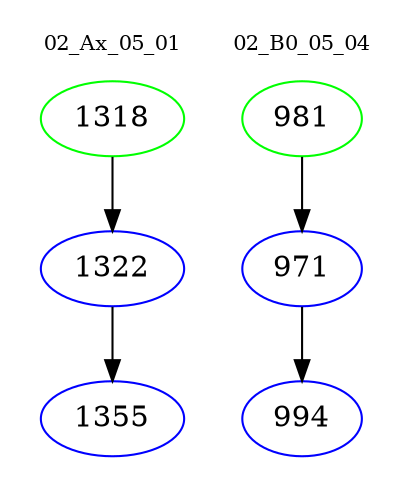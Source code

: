 digraph{
subgraph cluster_0 {
color = white
label = "02_Ax_05_01";
fontsize=10;
T0_1318 [label="1318", color="green"]
T0_1318 -> T0_1322 [color="black"]
T0_1322 [label="1322", color="blue"]
T0_1322 -> T0_1355 [color="black"]
T0_1355 [label="1355", color="blue"]
}
subgraph cluster_1 {
color = white
label = "02_B0_05_04";
fontsize=10;
T1_981 [label="981", color="green"]
T1_981 -> T1_971 [color="black"]
T1_971 [label="971", color="blue"]
T1_971 -> T1_994 [color="black"]
T1_994 [label="994", color="blue"]
}
}

